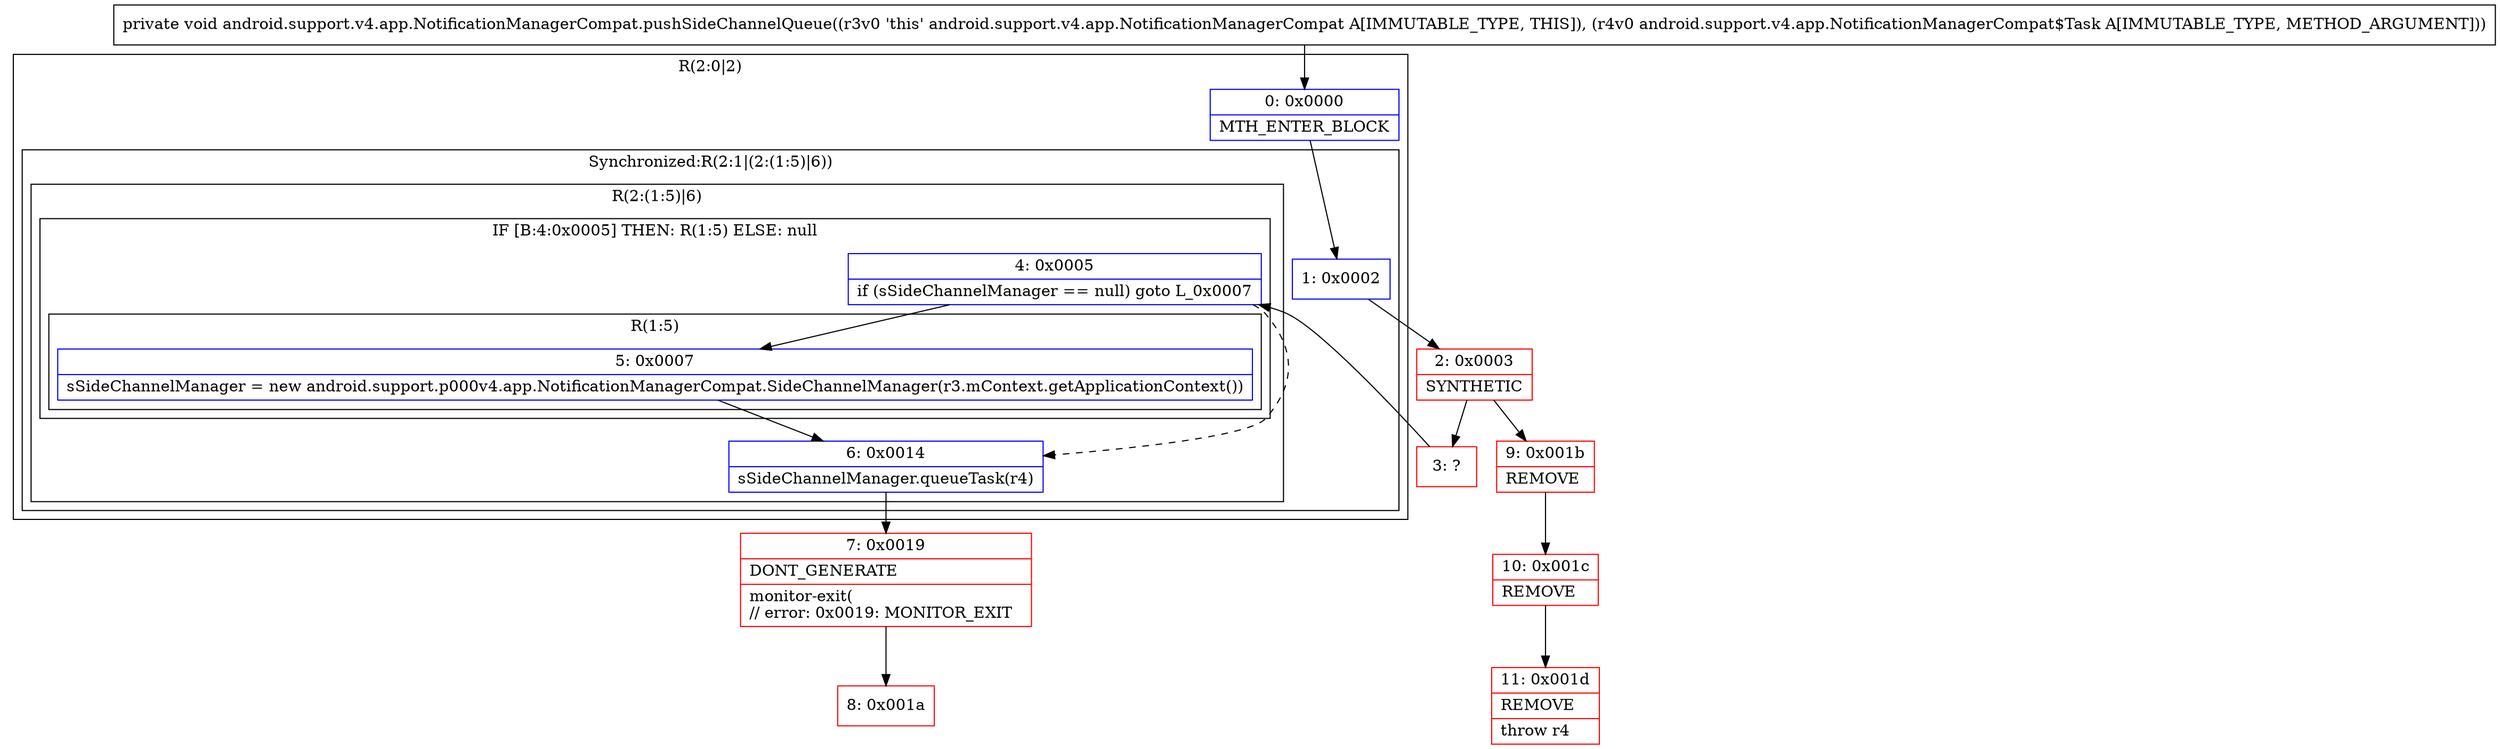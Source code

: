 digraph "CFG forandroid.support.v4.app.NotificationManagerCompat.pushSideChannelQueue(Landroid\/support\/v4\/app\/NotificationManagerCompat$Task;)V" {
subgraph cluster_Region_336353980 {
label = "R(2:0|2)";
node [shape=record,color=blue];
Node_0 [shape=record,label="{0\:\ 0x0000|MTH_ENTER_BLOCK\l}"];
subgraph cluster_SynchronizedRegion_2105459902 {
label = "Synchronized:R(2:1|(2:(1:5)|6))";
node [shape=record,color=blue];
Node_1 [shape=record,label="{1\:\ 0x0002}"];
subgraph cluster_Region_2034301013 {
label = "R(2:(1:5)|6)";
node [shape=record,color=blue];
subgraph cluster_IfRegion_1107798348 {
label = "IF [B:4:0x0005] THEN: R(1:5) ELSE: null";
node [shape=record,color=blue];
Node_4 [shape=record,label="{4\:\ 0x0005|if (sSideChannelManager == null) goto L_0x0007\l}"];
subgraph cluster_Region_883474954 {
label = "R(1:5)";
node [shape=record,color=blue];
Node_5 [shape=record,label="{5\:\ 0x0007|sSideChannelManager = new android.support.p000v4.app.NotificationManagerCompat.SideChannelManager(r3.mContext.getApplicationContext())\l}"];
}
}
Node_6 [shape=record,label="{6\:\ 0x0014|sSideChannelManager.queueTask(r4)\l}"];
}
}
}
Node_2 [shape=record,color=red,label="{2\:\ 0x0003|SYNTHETIC\l}"];
Node_3 [shape=record,color=red,label="{3\:\ ?}"];
Node_7 [shape=record,color=red,label="{7\:\ 0x0019|DONT_GENERATE\l|monitor\-exit(\l\/\/ error: 0x0019: MONITOR_EXIT  \l}"];
Node_8 [shape=record,color=red,label="{8\:\ 0x001a}"];
Node_9 [shape=record,color=red,label="{9\:\ 0x001b|REMOVE\l}"];
Node_10 [shape=record,color=red,label="{10\:\ 0x001c|REMOVE\l}"];
Node_11 [shape=record,color=red,label="{11\:\ 0x001d|REMOVE\l|throw r4\l}"];
MethodNode[shape=record,label="{private void android.support.v4.app.NotificationManagerCompat.pushSideChannelQueue((r3v0 'this' android.support.v4.app.NotificationManagerCompat A[IMMUTABLE_TYPE, THIS]), (r4v0 android.support.v4.app.NotificationManagerCompat$Task A[IMMUTABLE_TYPE, METHOD_ARGUMENT])) }"];
MethodNode -> Node_0;
Node_0 -> Node_1;
Node_1 -> Node_2;
Node_4 -> Node_5;
Node_4 -> Node_6[style=dashed];
Node_5 -> Node_6;
Node_6 -> Node_7;
Node_2 -> Node_3;
Node_2 -> Node_9;
Node_3 -> Node_4;
Node_7 -> Node_8;
Node_9 -> Node_10;
Node_10 -> Node_11;
}


